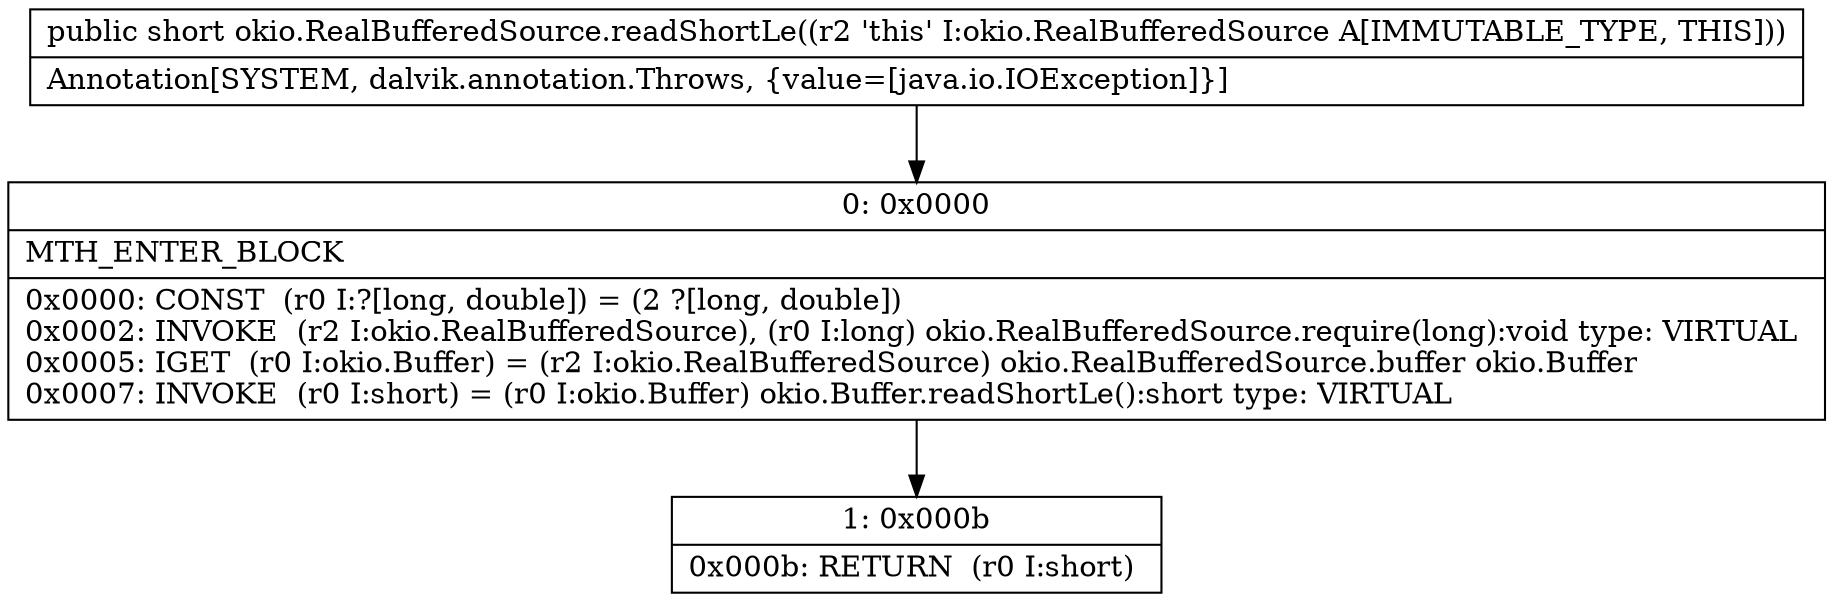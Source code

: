 digraph "CFG forokio.RealBufferedSource.readShortLe()S" {
Node_0 [shape=record,label="{0\:\ 0x0000|MTH_ENTER_BLOCK\l|0x0000: CONST  (r0 I:?[long, double]) = (2 ?[long, double]) \l0x0002: INVOKE  (r2 I:okio.RealBufferedSource), (r0 I:long) okio.RealBufferedSource.require(long):void type: VIRTUAL \l0x0005: IGET  (r0 I:okio.Buffer) = (r2 I:okio.RealBufferedSource) okio.RealBufferedSource.buffer okio.Buffer \l0x0007: INVOKE  (r0 I:short) = (r0 I:okio.Buffer) okio.Buffer.readShortLe():short type: VIRTUAL \l}"];
Node_1 [shape=record,label="{1\:\ 0x000b|0x000b: RETURN  (r0 I:short) \l}"];
MethodNode[shape=record,label="{public short okio.RealBufferedSource.readShortLe((r2 'this' I:okio.RealBufferedSource A[IMMUTABLE_TYPE, THIS]))  | Annotation[SYSTEM, dalvik.annotation.Throws, \{value=[java.io.IOException]\}]\l}"];
MethodNode -> Node_0;
Node_0 -> Node_1;
}

